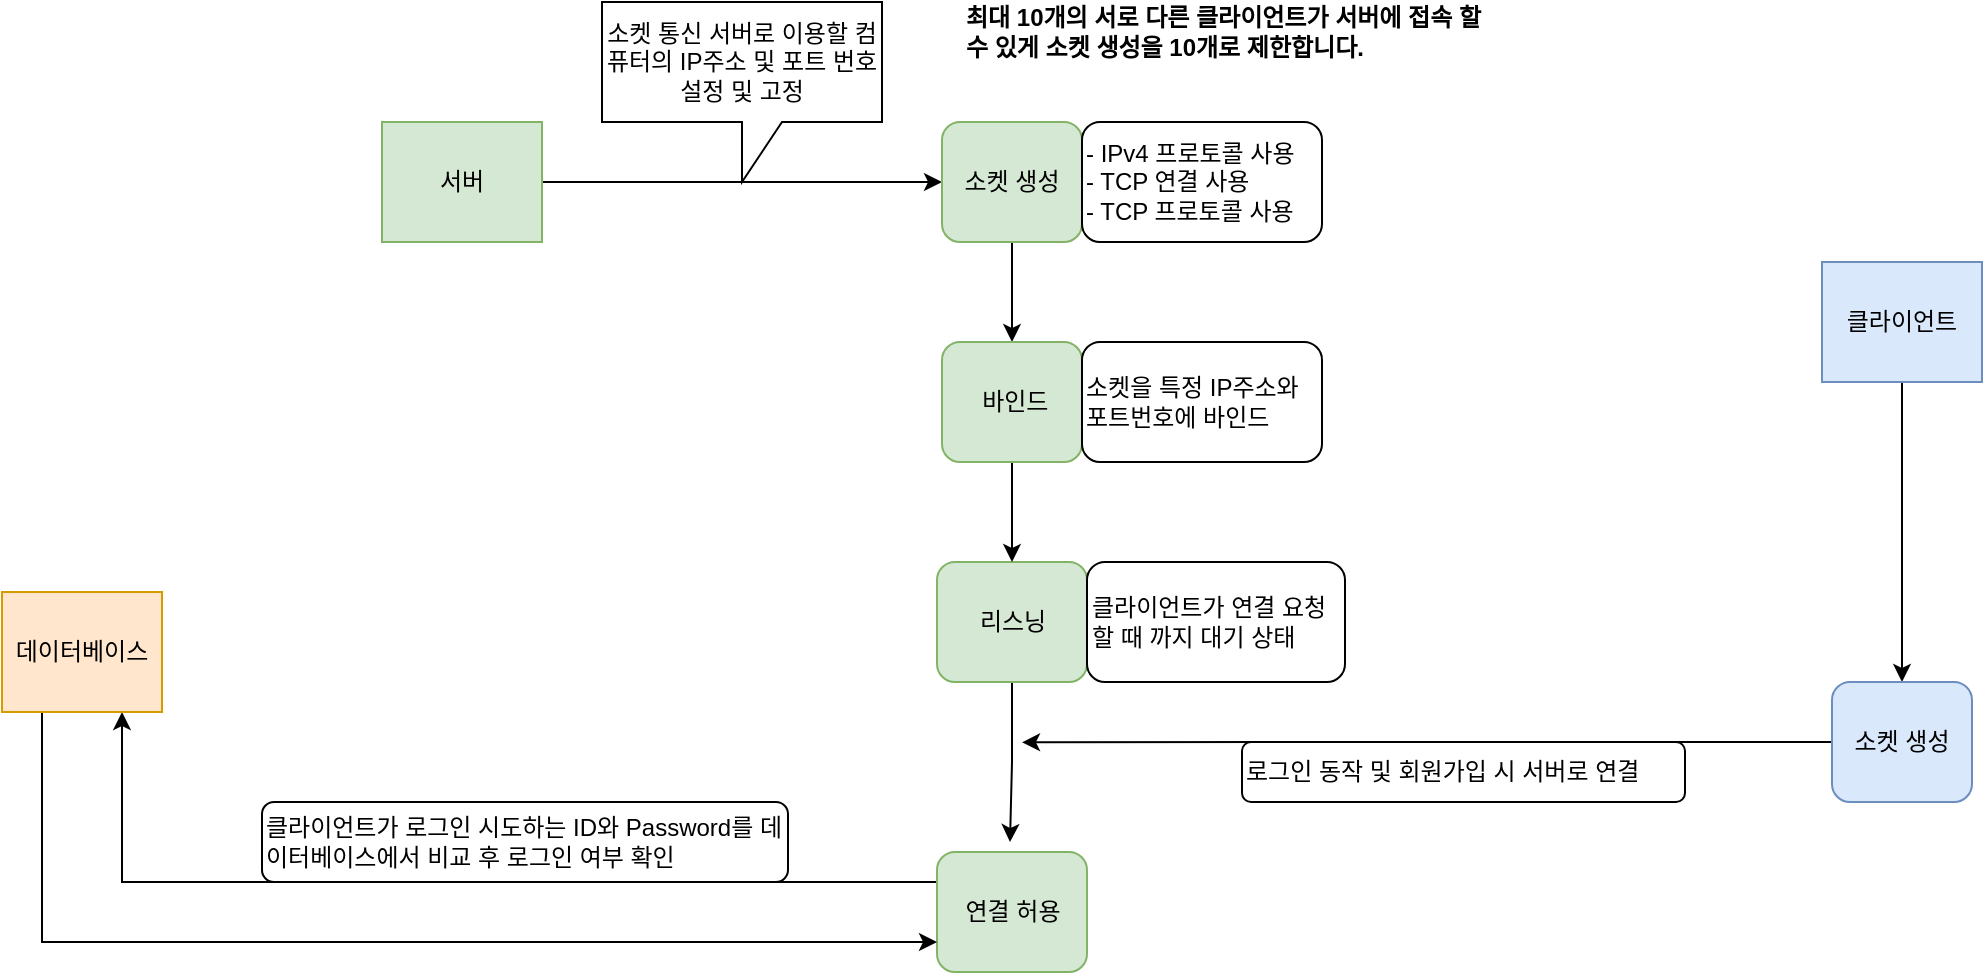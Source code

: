 <mxfile version="24.7.8">
  <diagram name="페이지-1" id="TmMRw1Ye0K6topoWtCGi">
    <mxGraphModel dx="1509" dy="813" grid="1" gridSize="10" guides="1" tooltips="1" connect="1" arrows="1" fold="1" page="1" pageScale="1" pageWidth="827" pageHeight="1169" math="0" shadow="0">
      <root>
        <mxCell id="0" />
        <mxCell id="1" parent="0" />
        <mxCell id="r1B8WvBZDqDysIyFDCDK-3" style="edgeStyle=orthogonalEdgeStyle;rounded=0;orthogonalLoop=1;jettySize=auto;html=1;exitX=1;exitY=0.5;exitDx=0;exitDy=0;" edge="1" parent="1" source="r1B8WvBZDqDysIyFDCDK-2">
          <mxGeometry relative="1" as="geometry">
            <mxPoint x="890" y="380" as="targetPoint" />
          </mxGeometry>
        </mxCell>
        <mxCell id="r1B8WvBZDqDysIyFDCDK-2" value="서버" style="rounded=0;whiteSpace=wrap;html=1;fillColor=#d5e8d4;strokeColor=#82b366;" vertex="1" parent="1">
          <mxGeometry x="610" y="350" width="80" height="60" as="geometry" />
        </mxCell>
        <mxCell id="r1B8WvBZDqDysIyFDCDK-9" style="edgeStyle=orthogonalEdgeStyle;rounded=0;orthogonalLoop=1;jettySize=auto;html=1;exitX=0.5;exitY=1;exitDx=0;exitDy=0;entryX=0.5;entryY=0;entryDx=0;entryDy=0;" edge="1" parent="1" source="r1B8WvBZDqDysIyFDCDK-6" target="r1B8WvBZDqDysIyFDCDK-26">
          <mxGeometry relative="1" as="geometry">
            <mxPoint x="925" y="498" as="targetPoint" />
          </mxGeometry>
        </mxCell>
        <mxCell id="r1B8WvBZDqDysIyFDCDK-6" value="소켓 생성" style="rounded=1;whiteSpace=wrap;html=1;fillColor=#d5e8d4;strokeColor=#82b366;" vertex="1" parent="1">
          <mxGeometry x="890" y="350" width="70" height="60" as="geometry" />
        </mxCell>
        <mxCell id="r1B8WvBZDqDysIyFDCDK-8" value="&lt;div&gt;- IPv4 프로토콜 사용&lt;/div&gt;- TCP 연결 사용&lt;div&gt;- TCP 프로토콜 사용&lt;/div&gt;" style="rounded=1;whiteSpace=wrap;html=1;align=left;" vertex="1" parent="1">
          <mxGeometry x="960" y="350" width="120" height="60" as="geometry" />
        </mxCell>
        <mxCell id="r1B8WvBZDqDysIyFDCDK-22" style="edgeStyle=orthogonalEdgeStyle;rounded=0;orthogonalLoop=1;jettySize=auto;html=1;exitX=0.5;exitY=1;exitDx=0;exitDy=0;" edge="1" parent="1" source="r1B8WvBZDqDysIyFDCDK-11">
          <mxGeometry relative="1" as="geometry">
            <mxPoint x="924" y="710" as="targetPoint" />
          </mxGeometry>
        </mxCell>
        <mxCell id="r1B8WvBZDqDysIyFDCDK-11" value="리스닝" style="rounded=1;whiteSpace=wrap;html=1;fillColor=#d5e8d4;strokeColor=#82b366;" vertex="1" parent="1">
          <mxGeometry x="887.5" y="570" width="75" height="60" as="geometry" />
        </mxCell>
        <mxCell id="r1B8WvBZDqDysIyFDCDK-12" value="클라이언트가 연결 요청할 때 까지 대기 상태" style="rounded=1;whiteSpace=wrap;html=1;align=left;" vertex="1" parent="1">
          <mxGeometry x="962.5" y="570" width="129" height="60" as="geometry" />
        </mxCell>
        <mxCell id="r1B8WvBZDqDysIyFDCDK-17" style="edgeStyle=orthogonalEdgeStyle;rounded=0;orthogonalLoop=1;jettySize=auto;html=1;exitX=0.5;exitY=1;exitDx=0;exitDy=0;entryX=0.5;entryY=0;entryDx=0;entryDy=0;" edge="1" parent="1" source="r1B8WvBZDqDysIyFDCDK-15" target="r1B8WvBZDqDysIyFDCDK-19">
          <mxGeometry relative="1" as="geometry">
            <mxPoint x="1370" y="580" as="targetPoint" />
          </mxGeometry>
        </mxCell>
        <mxCell id="r1B8WvBZDqDysIyFDCDK-15" value="클라이언트" style="rounded=0;whiteSpace=wrap;html=1;fillColor=#dae8fc;strokeColor=#6c8ebf;" vertex="1" parent="1">
          <mxGeometry x="1330" y="420" width="80" height="60" as="geometry" />
        </mxCell>
        <mxCell id="r1B8WvBZDqDysIyFDCDK-24" style="edgeStyle=orthogonalEdgeStyle;rounded=0;orthogonalLoop=1;jettySize=auto;html=1;exitX=0;exitY=0.5;exitDx=0;exitDy=0;" edge="1" parent="1" source="r1B8WvBZDqDysIyFDCDK-19">
          <mxGeometry relative="1" as="geometry">
            <mxPoint x="930" y="660.158" as="targetPoint" />
          </mxGeometry>
        </mxCell>
        <mxCell id="r1B8WvBZDqDysIyFDCDK-19" value="소켓 생성" style="rounded=1;whiteSpace=wrap;html=1;fillColor=#dae8fc;strokeColor=#6c8ebf;" vertex="1" parent="1">
          <mxGeometry x="1335" y="630" width="70" height="60" as="geometry" />
        </mxCell>
        <mxCell id="r1B8WvBZDqDysIyFDCDK-23" value="소켓 통신 서버로 이용할 컴퓨터의 IP주소 및 포트 번호설정 및 고정" style="shape=callout;whiteSpace=wrap;html=1;perimeter=calloutPerimeter;" vertex="1" parent="1">
          <mxGeometry x="720" y="290" width="140" height="90" as="geometry" />
        </mxCell>
        <mxCell id="r1B8WvBZDqDysIyFDCDK-27" value="" style="edgeStyle=orthogonalEdgeStyle;rounded=0;orthogonalLoop=1;jettySize=auto;html=1;entryX=0.5;entryY=0;entryDx=0;entryDy=0;" edge="1" parent="1" source="r1B8WvBZDqDysIyFDCDK-26" target="r1B8WvBZDqDysIyFDCDK-11">
          <mxGeometry relative="1" as="geometry" />
        </mxCell>
        <mxCell id="r1B8WvBZDqDysIyFDCDK-26" value="&amp;nbsp;바인드" style="rounded=1;whiteSpace=wrap;html=1;fillColor=#d5e8d4;strokeColor=#82b366;" vertex="1" parent="1">
          <mxGeometry x="890" y="460" width="70" height="60" as="geometry" />
        </mxCell>
        <mxCell id="r1B8WvBZDqDysIyFDCDK-28" value="소켓을 특정 IP주소와 포트번호에 바인드" style="rounded=1;whiteSpace=wrap;html=1;align=left;" vertex="1" parent="1">
          <mxGeometry x="960" y="460" width="120" height="60" as="geometry" />
        </mxCell>
        <mxCell id="r1B8WvBZDqDysIyFDCDK-42" style="edgeStyle=orthogonalEdgeStyle;rounded=0;orthogonalLoop=1;jettySize=auto;html=1;exitX=0;exitY=0.25;exitDx=0;exitDy=0;entryX=0.75;entryY=1;entryDx=0;entryDy=0;" edge="1" parent="1" source="r1B8WvBZDqDysIyFDCDK-30" target="r1B8WvBZDqDysIyFDCDK-34">
          <mxGeometry relative="1" as="geometry" />
        </mxCell>
        <mxCell id="r1B8WvBZDqDysIyFDCDK-30" value="연결 허용" style="rounded=1;whiteSpace=wrap;html=1;fillColor=#d5e8d4;strokeColor=#82b366;" vertex="1" parent="1">
          <mxGeometry x="887.5" y="715" width="75" height="60" as="geometry" />
        </mxCell>
        <mxCell id="r1B8WvBZDqDysIyFDCDK-32" value="최대 10개의 서로 다른 클라이언트가 서버에 접속 할 수 있게 소켓 생성을 10개로 제한합니다." style="text;html=1;align=left;verticalAlign=middle;whiteSpace=wrap;rounded=0;fontStyle=1" vertex="1" parent="1">
          <mxGeometry x="900" y="290" width="270" height="30" as="geometry" />
        </mxCell>
        <mxCell id="r1B8WvBZDqDysIyFDCDK-44" style="edgeStyle=orthogonalEdgeStyle;rounded=0;orthogonalLoop=1;jettySize=auto;html=1;exitX=0.25;exitY=1;exitDx=0;exitDy=0;entryX=0;entryY=0.75;entryDx=0;entryDy=0;" edge="1" parent="1" source="r1B8WvBZDqDysIyFDCDK-34" target="r1B8WvBZDqDysIyFDCDK-30">
          <mxGeometry relative="1" as="geometry" />
        </mxCell>
        <mxCell id="r1B8WvBZDqDysIyFDCDK-34" value="데이터베이스" style="rounded=0;whiteSpace=wrap;html=1;fillColor=#ffe6cc;strokeColor=#d79b00;" vertex="1" parent="1">
          <mxGeometry x="420" y="585" width="80" height="60" as="geometry" />
        </mxCell>
        <mxCell id="r1B8WvBZDqDysIyFDCDK-41" value="로그인 동작 및 회원가입 시 서버로 연결" style="rounded=1;whiteSpace=wrap;html=1;align=left;" vertex="1" parent="1">
          <mxGeometry x="1040" y="660" width="221.5" height="30" as="geometry" />
        </mxCell>
        <mxCell id="r1B8WvBZDqDysIyFDCDK-43" value="클라이언트가 로그인 시도하는 ID와 Password를 데이터베이스에서 비교 후 로그인 여부 확인" style="rounded=1;whiteSpace=wrap;html=1;align=left;" vertex="1" parent="1">
          <mxGeometry x="550" y="690" width="263" height="40" as="geometry" />
        </mxCell>
      </root>
    </mxGraphModel>
  </diagram>
</mxfile>

